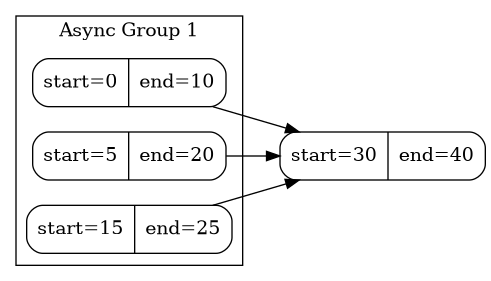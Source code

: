 @startuml
digraph G {
    rankdir=LR;
    subgraph clusterA {
        node [style=rounded];
        A [
            shape=record,
            label="{start=0 | end=10 }"
        ];
        B [
            shape=record,
            label="{start=5 | end=20}"
        ];
        C [
            shape=record,
            label="{start=15 | end=25}"
        ];
        label = "Async Group 1"
    }
        node [style=rounded];
        D [
            shape=record,
            label="{start=30 | end=40}"
        ];
    A -> D;
    B -> D;
    C -> D;
}
@enduml